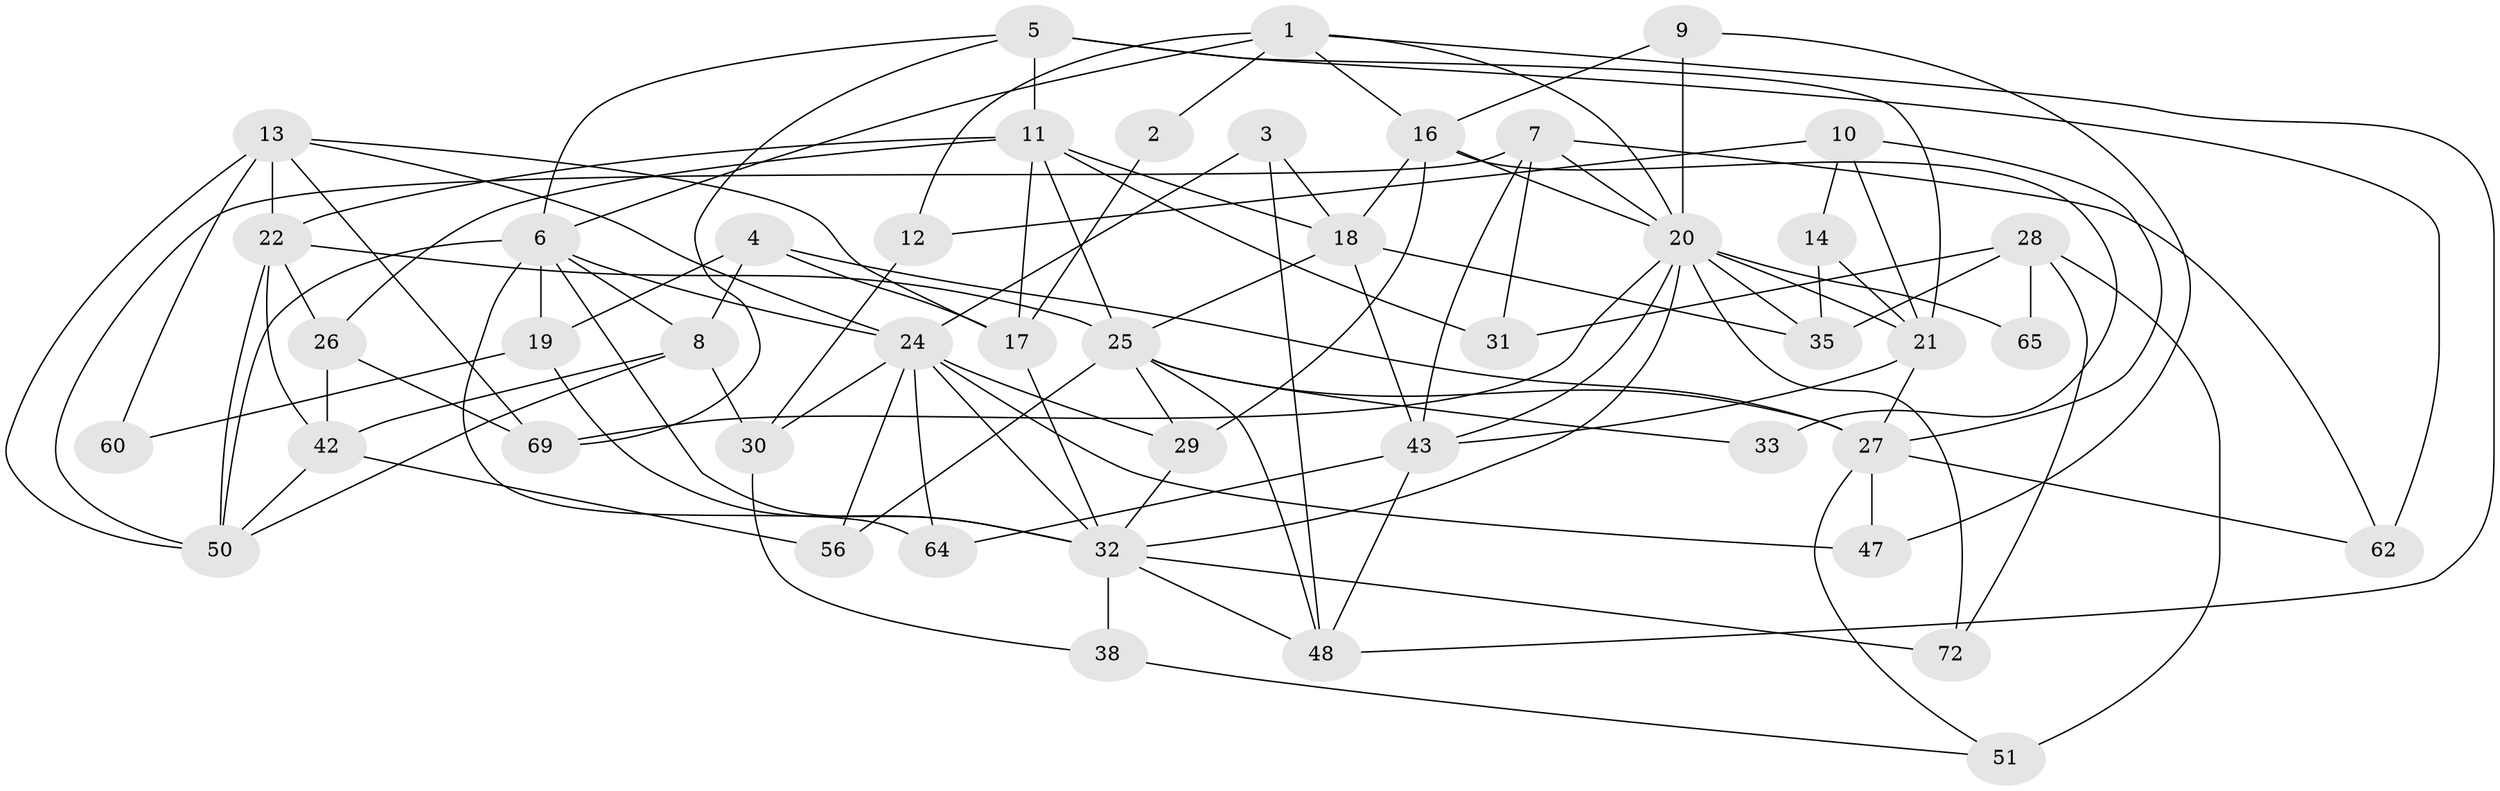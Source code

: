 // original degree distribution, {4: 0.3194444444444444, 2: 0.08333333333333333, 3: 0.2777777777777778, 5: 0.25, 8: 0.013888888888888888, 6: 0.027777777777777776, 7: 0.027777777777777776}
// Generated by graph-tools (version 1.1) at 2025/11/02/27/25 16:11:21]
// undirected, 46 vertices, 109 edges
graph export_dot {
graph [start="1"]
  node [color=gray90,style=filled];
  1 [super="+66"];
  2;
  3;
  4;
  5 [super="+52"];
  6 [super="+46"];
  7 [super="+40"];
  8 [super="+36"];
  9;
  10;
  11 [super="+34"];
  12;
  13 [super="+23"];
  14 [super="+15"];
  16 [super="+58"];
  17 [super="+45"];
  18 [super="+57"];
  19 [super="+63"];
  20 [super="+44"];
  21 [super="+68"];
  22 [super="+55"];
  24 [super="+61"];
  25 [super="+70"];
  26 [super="+53"];
  27 [super="+41"];
  28 [super="+39"];
  29;
  30;
  31;
  32 [super="+49"];
  33;
  35 [super="+37"];
  38;
  42 [super="+71"];
  43 [super="+59"];
  47;
  48 [super="+67"];
  50 [super="+54"];
  51;
  56;
  60;
  62;
  64;
  65;
  69;
  72;
  1 -- 2;
  1 -- 48;
  1 -- 12;
  1 -- 6;
  1 -- 20;
  1 -- 16;
  2 -- 17;
  3 -- 48;
  3 -- 18;
  3 -- 24;
  4 -- 19;
  4 -- 27;
  4 -- 17;
  4 -- 8;
  5 -- 6;
  5 -- 69;
  5 -- 62;
  5 -- 11;
  5 -- 21;
  6 -- 50;
  6 -- 32;
  6 -- 64;
  6 -- 19;
  6 -- 8;
  6 -- 24;
  7 -- 62;
  7 -- 20;
  7 -- 31;
  7 -- 50;
  7 -- 43;
  8 -- 50;
  8 -- 30;
  8 -- 42;
  9 -- 20;
  9 -- 47;
  9 -- 16;
  10 -- 14;
  10 -- 12;
  10 -- 27;
  10 -- 21;
  11 -- 17;
  11 -- 26;
  11 -- 22;
  11 -- 18;
  11 -- 25;
  11 -- 31;
  12 -- 30;
  13 -- 69;
  13 -- 17;
  13 -- 60;
  13 -- 24;
  13 -- 22 [weight=2];
  13 -- 50;
  14 -- 35 [weight=2];
  14 -- 21 [weight=2];
  16 -- 20;
  16 -- 33;
  16 -- 18 [weight=2];
  16 -- 29;
  17 -- 32 [weight=2];
  18 -- 35;
  18 -- 25;
  18 -- 43;
  19 -- 32;
  19 -- 60;
  20 -- 21;
  20 -- 32;
  20 -- 65;
  20 -- 69;
  20 -- 72;
  20 -- 43;
  20 -- 35;
  21 -- 27;
  21 -- 43 [weight=2];
  22 -- 26;
  22 -- 25;
  22 -- 50;
  22 -- 42;
  24 -- 29;
  24 -- 30;
  24 -- 47;
  24 -- 32;
  24 -- 64;
  24 -- 56;
  25 -- 27;
  25 -- 33;
  25 -- 48;
  25 -- 56;
  25 -- 29;
  26 -- 42;
  26 -- 69;
  27 -- 47;
  27 -- 51;
  27 -- 62;
  28 -- 51 [weight=2];
  28 -- 31;
  28 -- 65;
  28 -- 72;
  28 -- 35;
  29 -- 32;
  30 -- 38;
  32 -- 38;
  32 -- 72;
  32 -- 48;
  38 -- 51;
  42 -- 56;
  42 -- 50;
  43 -- 64;
  43 -- 48;
}
